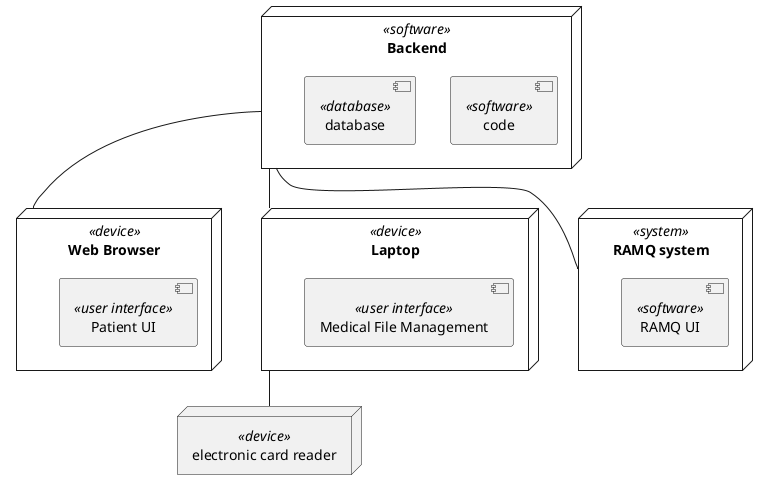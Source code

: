 @startuml


node "Web Browser" as webBrowser <<device>> {
    component "Patient UI" as patientUI <<user interface>>
}

node "Laptop" as laptop <<device>> {
    component "Medical File Management" as medicalFileManagement <<user interface>>
}
node "electronic card reader" as electronicCardReader <<device>>

node "RAMQ system" as ramq <<system>> {
    component "RAMQ UI" as ramqUI <<software>>
}

node "Backend" as backend <<software>> {
    component "code" as code <<software>>
    component "database" as database <<database>>
}

laptop -down- electronicCardReader

backend -down- webBrowser
backend -down- laptop

backend -down- ramq


@enduml